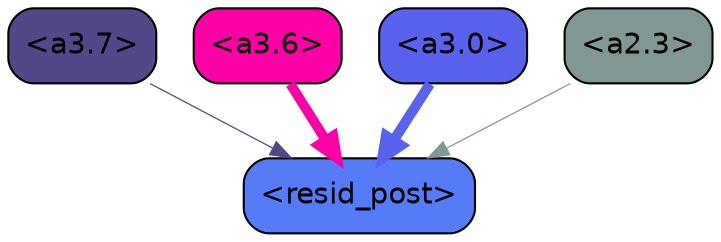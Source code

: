 strict digraph "" {
	graph [bgcolor=transparent,
		layout=dot,
		overlap=false,
		splines=true
	];
	"<a3.7>"	[color=black,
		fillcolor="#534887",
		fontname=Helvetica,
		shape=box,
		style="filled, rounded"];
	"<resid_post>"	[color=black,
		fillcolor="#567bf7",
		fontname=Helvetica,
		shape=box,
		style="filled, rounded"];
	"<a3.7>" -> "<resid_post>"	[color="#534887",
		penwidth=0.6];
	"<a3.6>"	[color=black,
		fillcolor="#fc01a5",
		fontname=Helvetica,
		shape=box,
		style="filled, rounded"];
	"<a3.6>" -> "<resid_post>"	[color="#fc01a5",
		penwidth=4.751592040061951];
	"<a3.0>"	[color=black,
		fillcolor="#5862ed",
		fontname=Helvetica,
		shape=box,
		style="filled, rounded"];
	"<a3.0>" -> "<resid_post>"	[color="#5862ed",
		penwidth=4.904066681861877];
	"<a2.3>"	[color=black,
		fillcolor="#819793",
		fontname=Helvetica,
		shape=box,
		style="filled, rounded"];
	"<a2.3>" -> "<resid_post>"	[color="#819793",
		penwidth=0.6];
}
